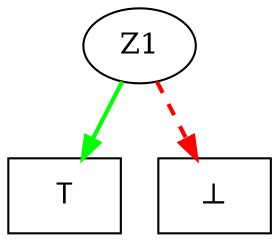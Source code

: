 digraph G {
1 [shape=ellipse,label="Z1"]
2 [shape=box,label="T",fontname="sans-serif"]
3 [shape=box,label="&perp;"]
1 -> 2 [style=solid,color=green,penwidth=2]
1 -> 3 [style=dashed,color=red,penwidth=2]
}
